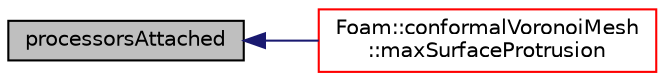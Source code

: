 digraph "processorsAttached"
{
  bgcolor="transparent";
  edge [fontname="Helvetica",fontsize="10",labelfontname="Helvetica",labelfontsize="10"];
  node [fontname="Helvetica",fontsize="10",shape=record];
  rankdir="LR";
  Node1 [label="processorsAttached",height=0.2,width=0.4,color="black", fillcolor="grey75", style="filled", fontcolor="black"];
  Node1 -> Node2 [dir="back",color="midnightblue",fontsize="10",style="solid",fontname="Helvetica"];
  Node2 [label="Foam::conformalVoronoiMesh\l::maxSurfaceProtrusion",height=0.2,width=0.4,color="red",URL="$a00343.html#abbdbaf6285f4570baa614a58ee4b0b64",tooltip="Return the local maximum surface protrusion distance. "];
}
